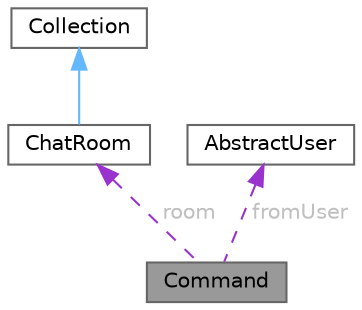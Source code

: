 digraph "Command"
{
 // LATEX_PDF_SIZE
  bgcolor="transparent";
  edge [fontname=Helvetica,fontsize=10,labelfontname=Helvetica,labelfontsize=10];
  node [fontname=Helvetica,fontsize=10,shape=box,height=0.2,width=0.4];
  Node1 [id="Node000001",label="Command",height=0.2,width=0.4,color="gray40", fillcolor="grey60", style="filled", fontcolor="black",tooltip="Abstract base class implementing the Command pattern for deferred execution."];
  Node2 -> Node1 [id="edge1_Node000001_Node000002",dir="back",color="darkorchid3",style="dashed",tooltip=" ",label=" room",fontcolor="grey" ];
  Node2 [id="Node000002",label="ChatRoom",height=0.2,width=0.4,color="gray40", fillcolor="white", style="filled",URL="$classChatRoom.html",tooltip="Abstract mediator class that coordinates communication between users."];
  Node3 -> Node2 [id="edge2_Node000002_Node000003",dir="back",color="steelblue1",style="solid",tooltip=" "];
  Node3 [id="Node000003",label="Collection",height=0.2,width=0.4,color="gray40", fillcolor="white", style="filled",URL="$classCollection.html",tooltip="Abstract base class providing iterator interface for collections of users and messages."];
  Node4 -> Node1 [id="edge3_Node000001_Node000004",dir="back",color="darkorchid3",style="dashed",tooltip=" ",label=" fromUser",fontcolor="grey" ];
  Node4 [id="Node000004",label="AbstractUser",height=0.2,width=0.4,color="gray40", fillcolor="white", style="filled",URL="$classAbstractUser.html",tooltip="Abstract base for users and decorators to allow them to be treated the same."];
}
